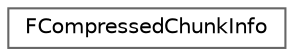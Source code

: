 digraph "Graphical Class Hierarchy"
{
 // INTERACTIVE_SVG=YES
 // LATEX_PDF_SIZE
  bgcolor="transparent";
  edge [fontname=Helvetica,fontsize=10,labelfontname=Helvetica,labelfontsize=10];
  node [fontname=Helvetica,fontsize=10,shape=box,height=0.2,width=0.4];
  rankdir="LR";
  Node0 [id="Node000000",label="FCompressedChunkInfo",height=0.2,width=0.4,color="grey40", fillcolor="white", style="filled",URL="$d7/da9/structFCompressedChunkInfo.html",tooltip="Implements a helper structure for compression support."];
}
